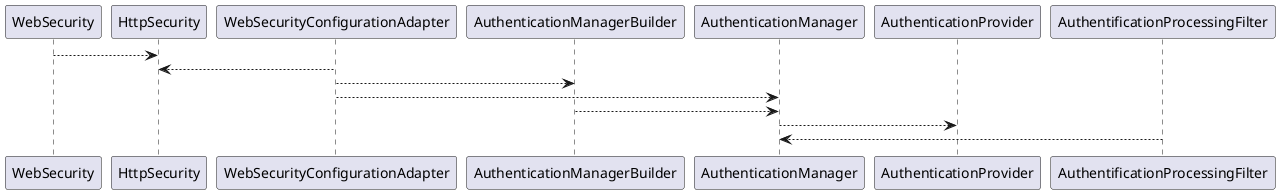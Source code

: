 @startuml
WebSecurity --> HttpSecurity
HttpSecurity <-- WebSecurityConfigurationAdapter
AuthenticationManagerBuilder <-- WebSecurityConfigurationAdapter
AuthenticationManager <-- WebSecurityConfigurationAdapter
AuthenticationManager <-- AuthenticationManagerBuilder
AuthenticationProvider <-- AuthenticationManager
AuthenticationManager <-- AuthentificationProcessingFilter
@enduml